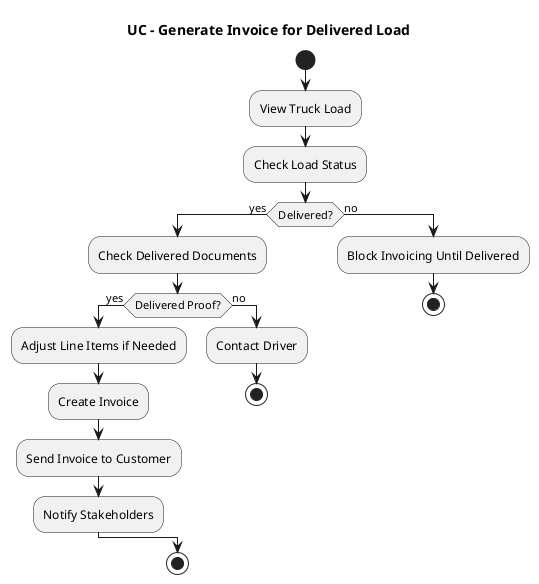 @startuml
title UC - Generate Invoice for Delivered Load
start
  :View Truck Load;
  :Check Load Status;

if (Delivered?) then (yes)

    :Check Delivered Documents;
    if (Delivered Proof?) then (yes)
        :Adjust Line Items if Needed;
        :Create Invoice;
        :Send Invoice to Customer;
        :Notify Stakeholders;
    else (no)
        :Contact Driver;
        stop
    endif
  stop
else (no)
    :Block Invoicing Until Delivered;
  stop
endif

@enduml

